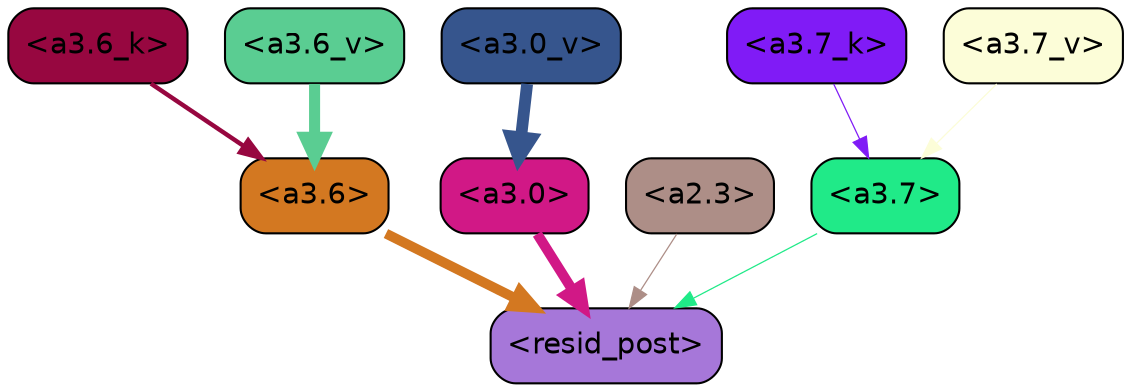strict digraph "" {
	graph [bgcolor=transparent,
		layout=dot,
		overlap=false,
		splines=true
	];
	"<a3.7>"	[color=black,
		fillcolor="#20ea88",
		fontname=Helvetica,
		shape=box,
		style="filled, rounded"];
	"<resid_post>"	[color=black,
		fillcolor="#a677d9",
		fontname=Helvetica,
		shape=box,
		style="filled, rounded"];
	"<a3.7>" -> "<resid_post>"	[color="#20ea88",
		penwidth=0.6];
	"<a3.6>"	[color=black,
		fillcolor="#d37821",
		fontname=Helvetica,
		shape=box,
		style="filled, rounded"];
	"<a3.6>" -> "<resid_post>"	[color="#d37821",
		penwidth=4.7534414529800415];
	"<a3.0>"	[color=black,
		fillcolor="#d11886",
		fontname=Helvetica,
		shape=box,
		style="filled, rounded"];
	"<a3.0>" -> "<resid_post>"	[color="#d11886",
		penwidth=4.898576855659485];
	"<a2.3>"	[color=black,
		fillcolor="#ad8e87",
		fontname=Helvetica,
		shape=box,
		style="filled, rounded"];
	"<a2.3>" -> "<resid_post>"	[color="#ad8e87",
		penwidth=0.6];
	"<a3.7_k>"	[color=black,
		fillcolor="#801bf6",
		fontname=Helvetica,
		shape=box,
		style="filled, rounded"];
	"<a3.7_k>" -> "<a3.7>"	[color="#801bf6",
		penwidth=0.6];
	"<a3.6_k>"	[color=black,
		fillcolor="#970740",
		fontname=Helvetica,
		shape=box,
		style="filled, rounded"];
	"<a3.6_k>" -> "<a3.6>"	[color="#970740",
		penwidth=2.13908451795578];
	"<a3.7_v>"	[color=black,
		fillcolor="#fcfdd8",
		fontname=Helvetica,
		shape=box,
		style="filled, rounded"];
	"<a3.7_v>" -> "<a3.7>"	[color="#fcfdd8",
		penwidth=0.6];
	"<a3.6_v>"	[color=black,
		fillcolor="#5acd92",
		fontname=Helvetica,
		shape=box,
		style="filled, rounded"];
	"<a3.6_v>" -> "<a3.6>"	[color="#5acd92",
		penwidth=5.297133803367615];
	"<a3.0_v>"	[color=black,
		fillcolor="#36558d",
		fontname=Helvetica,
		shape=box,
		style="filled, rounded"];
	"<a3.0_v>" -> "<a3.0>"	[color="#36558d",
		penwidth=5.680712580680847];
}
